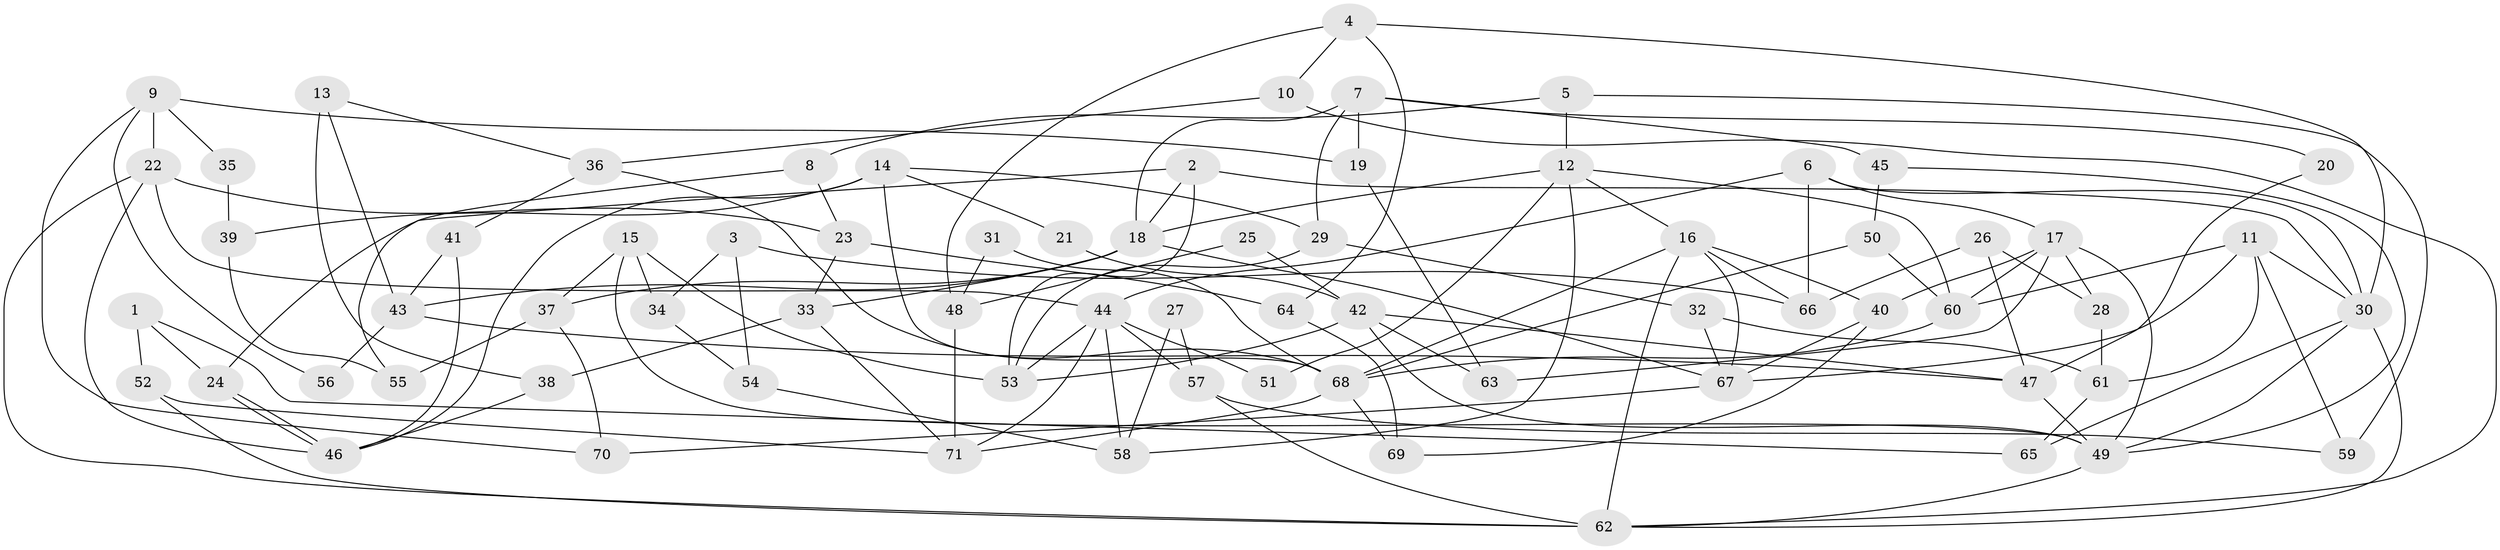 // Generated by graph-tools (version 1.1) at 2025/49/03/09/25 04:49:47]
// undirected, 71 vertices, 142 edges
graph export_dot {
graph [start="1"]
  node [color=gray90,style=filled];
  1;
  2;
  3;
  4;
  5;
  6;
  7;
  8;
  9;
  10;
  11;
  12;
  13;
  14;
  15;
  16;
  17;
  18;
  19;
  20;
  21;
  22;
  23;
  24;
  25;
  26;
  27;
  28;
  29;
  30;
  31;
  32;
  33;
  34;
  35;
  36;
  37;
  38;
  39;
  40;
  41;
  42;
  43;
  44;
  45;
  46;
  47;
  48;
  49;
  50;
  51;
  52;
  53;
  54;
  55;
  56;
  57;
  58;
  59;
  60;
  61;
  62;
  63;
  64;
  65;
  66;
  67;
  68;
  69;
  70;
  71;
  1 -- 52;
  1 -- 65;
  1 -- 24;
  2 -- 53;
  2 -- 30;
  2 -- 18;
  2 -- 55;
  3 -- 66;
  3 -- 34;
  3 -- 54;
  4 -- 30;
  4 -- 64;
  4 -- 10;
  4 -- 48;
  5 -- 12;
  5 -- 59;
  5 -- 8;
  6 -- 17;
  6 -- 44;
  6 -- 30;
  6 -- 66;
  7 -- 18;
  7 -- 45;
  7 -- 19;
  7 -- 20;
  7 -- 29;
  8 -- 24;
  8 -- 23;
  9 -- 22;
  9 -- 70;
  9 -- 19;
  9 -- 35;
  9 -- 56;
  10 -- 62;
  10 -- 36;
  11 -- 67;
  11 -- 30;
  11 -- 59;
  11 -- 60;
  11 -- 61;
  12 -- 60;
  12 -- 18;
  12 -- 16;
  12 -- 51;
  12 -- 58;
  13 -- 38;
  13 -- 36;
  13 -- 43;
  14 -- 68;
  14 -- 29;
  14 -- 21;
  14 -- 39;
  14 -- 46;
  15 -- 49;
  15 -- 53;
  15 -- 34;
  15 -- 37;
  16 -- 68;
  16 -- 40;
  16 -- 62;
  16 -- 66;
  16 -- 67;
  17 -- 40;
  17 -- 28;
  17 -- 49;
  17 -- 60;
  17 -- 63;
  18 -- 43;
  18 -- 33;
  18 -- 37;
  18 -- 67;
  19 -- 63;
  20 -- 47;
  21 -- 42;
  22 -- 46;
  22 -- 62;
  22 -- 23;
  22 -- 44;
  23 -- 33;
  23 -- 64;
  24 -- 46;
  24 -- 46;
  25 -- 48;
  25 -- 42;
  26 -- 47;
  26 -- 66;
  26 -- 28;
  27 -- 57;
  27 -- 58;
  28 -- 61;
  29 -- 53;
  29 -- 32;
  30 -- 49;
  30 -- 62;
  30 -- 65;
  31 -- 48;
  31 -- 68;
  32 -- 67;
  32 -- 61;
  33 -- 38;
  33 -- 71;
  34 -- 54;
  35 -- 39;
  36 -- 41;
  36 -- 68;
  37 -- 55;
  37 -- 70;
  38 -- 46;
  39 -- 55;
  40 -- 67;
  40 -- 69;
  41 -- 43;
  41 -- 46;
  42 -- 63;
  42 -- 49;
  42 -- 47;
  42 -- 53;
  43 -- 47;
  43 -- 56;
  44 -- 71;
  44 -- 51;
  44 -- 53;
  44 -- 57;
  44 -- 58;
  45 -- 49;
  45 -- 50;
  47 -- 49;
  48 -- 71;
  49 -- 62;
  50 -- 60;
  50 -- 68;
  52 -- 62;
  52 -- 71;
  54 -- 58;
  57 -- 62;
  57 -- 59;
  60 -- 68;
  61 -- 65;
  64 -- 69;
  67 -- 70;
  68 -- 69;
  68 -- 71;
}
